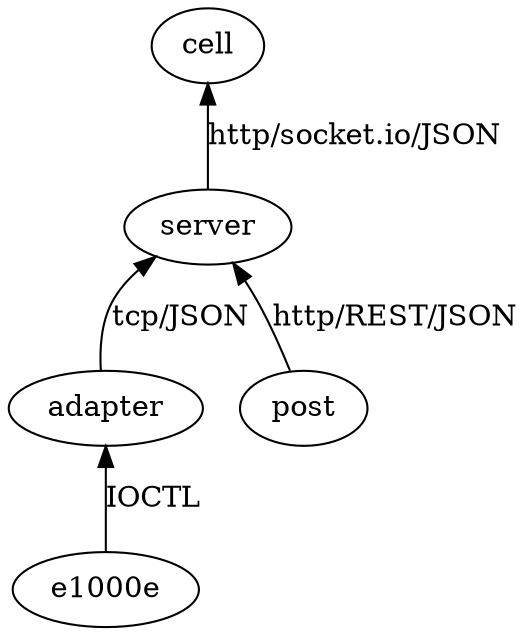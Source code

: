 digraph G {
    rankdir=BT

    e1000e -> adapter [label="IOCTL"]
    adapter -> server [label="tcp/JSON"]
    server -> cell [label="http/socket.io/JSON"]
    post -> server [label="http/REST/JSON"]
}
